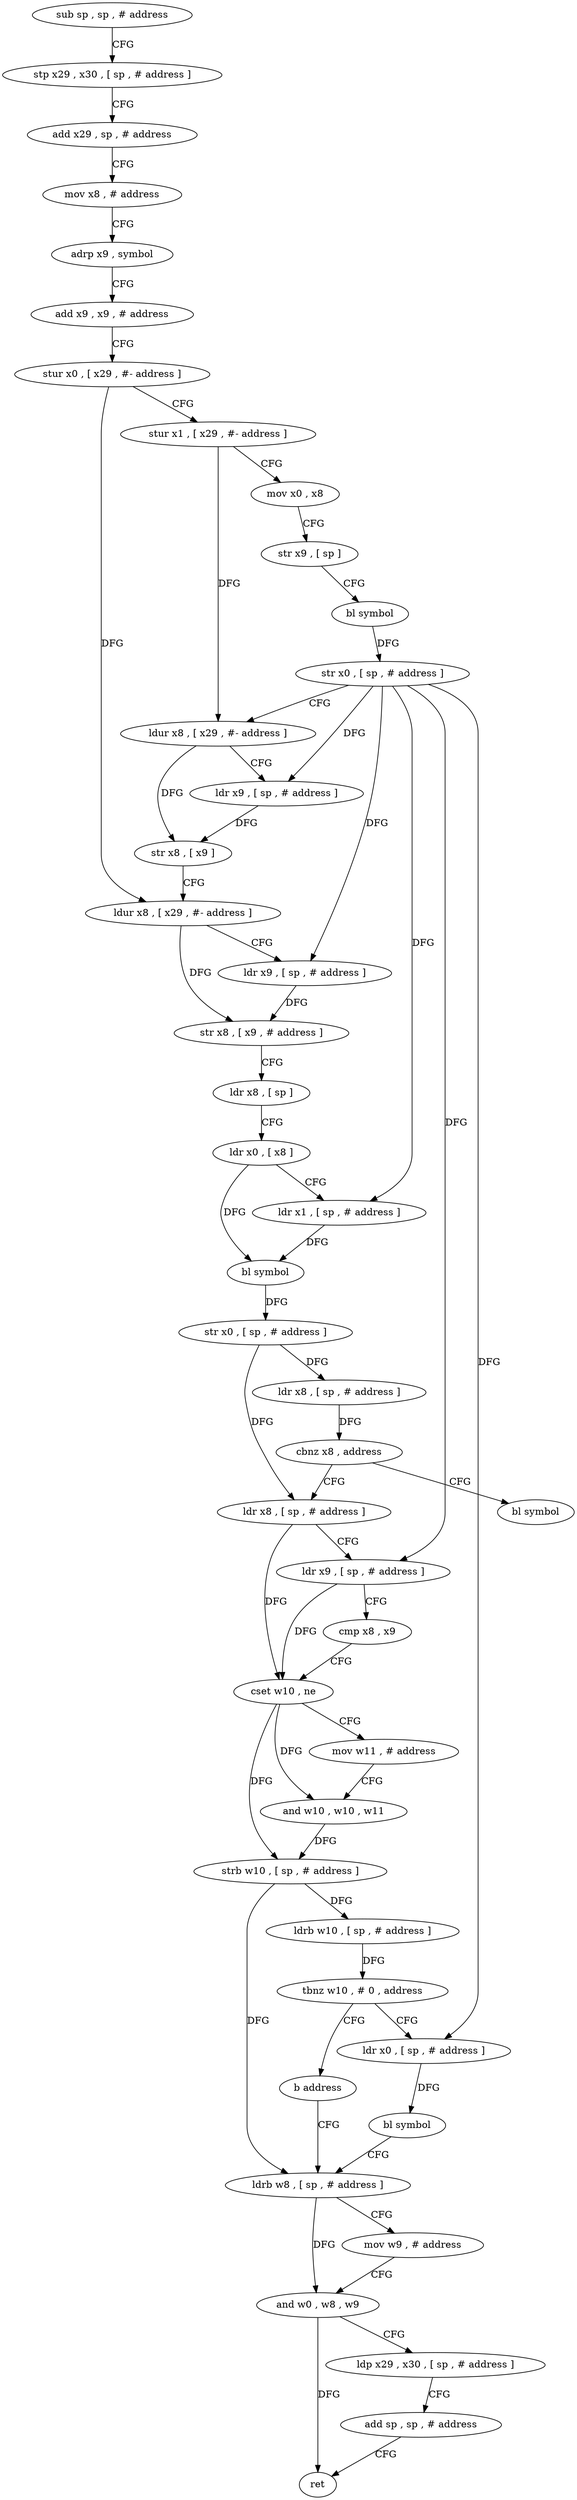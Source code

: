 digraph "func" {
"4229888" [label = "sub sp , sp , # address" ]
"4229892" [label = "stp x29 , x30 , [ sp , # address ]" ]
"4229896" [label = "add x29 , sp , # address" ]
"4229900" [label = "mov x8 , # address" ]
"4229904" [label = "adrp x9 , symbol" ]
"4229908" [label = "add x9 , x9 , # address" ]
"4229912" [label = "stur x0 , [ x29 , #- address ]" ]
"4229916" [label = "stur x1 , [ x29 , #- address ]" ]
"4229920" [label = "mov x0 , x8" ]
"4229924" [label = "str x9 , [ sp ]" ]
"4229928" [label = "bl symbol" ]
"4229932" [label = "str x0 , [ sp , # address ]" ]
"4229936" [label = "ldur x8 , [ x29 , #- address ]" ]
"4229940" [label = "ldr x9 , [ sp , # address ]" ]
"4229944" [label = "str x8 , [ x9 ]" ]
"4229948" [label = "ldur x8 , [ x29 , #- address ]" ]
"4229952" [label = "ldr x9 , [ sp , # address ]" ]
"4229956" [label = "str x8 , [ x9 , # address ]" ]
"4229960" [label = "ldr x8 , [ sp ]" ]
"4229964" [label = "ldr x0 , [ x8 ]" ]
"4229968" [label = "ldr x1 , [ sp , # address ]" ]
"4229972" [label = "bl symbol" ]
"4229976" [label = "str x0 , [ sp , # address ]" ]
"4229980" [label = "ldr x8 , [ sp , # address ]" ]
"4229984" [label = "cbnz x8 , address" ]
"4229992" [label = "ldr x8 , [ sp , # address ]" ]
"4229988" [label = "bl symbol" ]
"4229996" [label = "ldr x9 , [ sp , # address ]" ]
"4230000" [label = "cmp x8 , x9" ]
"4230004" [label = "cset w10 , ne" ]
"4230008" [label = "mov w11 , # address" ]
"4230012" [label = "and w10 , w10 , w11" ]
"4230016" [label = "strb w10 , [ sp , # address ]" ]
"4230020" [label = "ldrb w10 , [ sp , # address ]" ]
"4230024" [label = "tbnz w10 , # 0 , address" ]
"4230032" [label = "ldr x0 , [ sp , # address ]" ]
"4230028" [label = "b address" ]
"4230036" [label = "bl symbol" ]
"4230040" [label = "ldrb w8 , [ sp , # address ]" ]
"4230044" [label = "mov w9 , # address" ]
"4230048" [label = "and w0 , w8 , w9" ]
"4230052" [label = "ldp x29 , x30 , [ sp , # address ]" ]
"4230056" [label = "add sp , sp , # address" ]
"4230060" [label = "ret" ]
"4229888" -> "4229892" [ label = "CFG" ]
"4229892" -> "4229896" [ label = "CFG" ]
"4229896" -> "4229900" [ label = "CFG" ]
"4229900" -> "4229904" [ label = "CFG" ]
"4229904" -> "4229908" [ label = "CFG" ]
"4229908" -> "4229912" [ label = "CFG" ]
"4229912" -> "4229916" [ label = "CFG" ]
"4229912" -> "4229948" [ label = "DFG" ]
"4229916" -> "4229920" [ label = "CFG" ]
"4229916" -> "4229936" [ label = "DFG" ]
"4229920" -> "4229924" [ label = "CFG" ]
"4229924" -> "4229928" [ label = "CFG" ]
"4229928" -> "4229932" [ label = "DFG" ]
"4229932" -> "4229936" [ label = "CFG" ]
"4229932" -> "4229940" [ label = "DFG" ]
"4229932" -> "4229952" [ label = "DFG" ]
"4229932" -> "4229968" [ label = "DFG" ]
"4229932" -> "4229996" [ label = "DFG" ]
"4229932" -> "4230032" [ label = "DFG" ]
"4229936" -> "4229940" [ label = "CFG" ]
"4229936" -> "4229944" [ label = "DFG" ]
"4229940" -> "4229944" [ label = "DFG" ]
"4229944" -> "4229948" [ label = "CFG" ]
"4229948" -> "4229952" [ label = "CFG" ]
"4229948" -> "4229956" [ label = "DFG" ]
"4229952" -> "4229956" [ label = "DFG" ]
"4229956" -> "4229960" [ label = "CFG" ]
"4229960" -> "4229964" [ label = "CFG" ]
"4229964" -> "4229968" [ label = "CFG" ]
"4229964" -> "4229972" [ label = "DFG" ]
"4229968" -> "4229972" [ label = "DFG" ]
"4229972" -> "4229976" [ label = "DFG" ]
"4229976" -> "4229980" [ label = "DFG" ]
"4229976" -> "4229992" [ label = "DFG" ]
"4229980" -> "4229984" [ label = "DFG" ]
"4229984" -> "4229992" [ label = "CFG" ]
"4229984" -> "4229988" [ label = "CFG" ]
"4229992" -> "4229996" [ label = "CFG" ]
"4229992" -> "4230004" [ label = "DFG" ]
"4229996" -> "4230000" [ label = "CFG" ]
"4229996" -> "4230004" [ label = "DFG" ]
"4230000" -> "4230004" [ label = "CFG" ]
"4230004" -> "4230008" [ label = "CFG" ]
"4230004" -> "4230012" [ label = "DFG" ]
"4230004" -> "4230016" [ label = "DFG" ]
"4230008" -> "4230012" [ label = "CFG" ]
"4230012" -> "4230016" [ label = "DFG" ]
"4230016" -> "4230020" [ label = "DFG" ]
"4230016" -> "4230040" [ label = "DFG" ]
"4230020" -> "4230024" [ label = "DFG" ]
"4230024" -> "4230032" [ label = "CFG" ]
"4230024" -> "4230028" [ label = "CFG" ]
"4230032" -> "4230036" [ label = "DFG" ]
"4230028" -> "4230040" [ label = "CFG" ]
"4230036" -> "4230040" [ label = "CFG" ]
"4230040" -> "4230044" [ label = "CFG" ]
"4230040" -> "4230048" [ label = "DFG" ]
"4230044" -> "4230048" [ label = "CFG" ]
"4230048" -> "4230052" [ label = "CFG" ]
"4230048" -> "4230060" [ label = "DFG" ]
"4230052" -> "4230056" [ label = "CFG" ]
"4230056" -> "4230060" [ label = "CFG" ]
}
